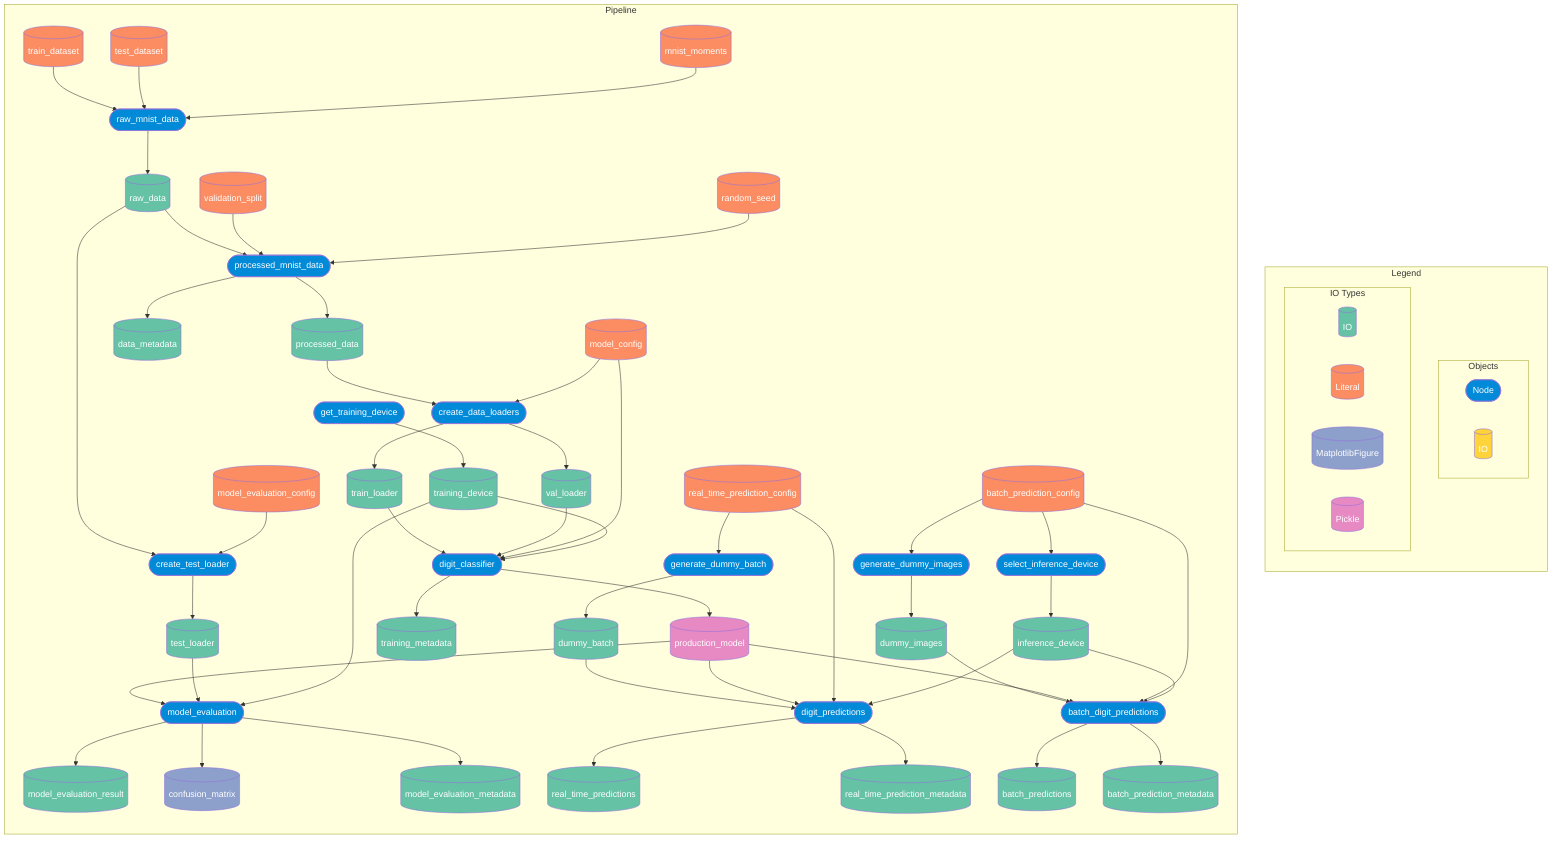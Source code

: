 graph TB
	subgraph legend["Legend"]
		direction TB
		subgraph Objects
			L0([Node]):::node
			L1[(IO)]:::io
		end
		subgraph IO Types
			L00[(IO)]:::io0
			L01[(Literal)]:::io1
			L02[(MatplotlibFigure)]:::io2
			L03[(Pickle)]:::io3
		end
	end

	IO0 --> raw_mnist_data
	IO1 --> raw_mnist_data
	IO2 --> raw_mnist_data
	raw_mnist_data --> IO3
	IO3 --> processed_mnist_data
	IO4 --> processed_mnist_data
	IO5 --> processed_mnist_data
	processed_mnist_data --> IO6
	processed_mnist_data --> IO7
	get_training_device --> IO8
	IO6 --> create_data_loaders
	IO9 --> create_data_loaders
	create_data_loaders --> IO10
	create_data_loaders --> IO11
	IO3 --> create_test_loader
	IO12 --> create_test_loader
	create_test_loader --> IO13
	IO10 --> digit_classifier
	IO11 --> digit_classifier
	IO9 --> digit_classifier
	IO8 --> digit_classifier
	digit_classifier --> IO14
	digit_classifier --> IO15
	IO16 --> select_inference_device
	select_inference_device --> IO17
	IO18 --> generate_dummy_batch
	generate_dummy_batch --> IO19
	IO16 --> generate_dummy_images
	generate_dummy_images --> IO20
	IO14 --> model_evaluation
	IO13 --> model_evaluation
	IO8 --> model_evaluation
	model_evaluation --> IO21
	model_evaluation --> IO22
	model_evaluation --> IO23
	IO19 --> digit_predictions
	IO14 --> digit_predictions
	IO18 --> digit_predictions
	IO17 --> digit_predictions
	digit_predictions --> IO24
	digit_predictions --> IO25
	IO20 --> batch_digit_predictions
	IO14 --> batch_digit_predictions
	IO16 --> batch_digit_predictions
	IO17 --> batch_digit_predictions
	batch_digit_predictions --> IO26
	batch_digit_predictions --> IO27

	subgraph pipeline["Pipeline"]
		direction TB
		raw_mnist_data([raw_mnist_data]):::node
		processed_mnist_data([processed_mnist_data]):::node
		get_training_device([get_training_device]):::node
		create_data_loaders([create_data_loaders]):::node
		create_test_loader([create_test_loader]):::node
		digit_classifier([digit_classifier]):::node
		select_inference_device([select_inference_device]):::node
		generate_dummy_batch([generate_dummy_batch]):::node
		generate_dummy_images([generate_dummy_images]):::node
		model_evaluation([model_evaluation]):::node
		digit_predictions([digit_predictions]):::node
		batch_digit_predictions([batch_digit_predictions]):::node
		IO0[(train_dataset)]:::io1
		IO1[(test_dataset)]:::io1
		IO2[(mnist_moments)]:::io1
		IO3[(raw_data)]:::io0
		IO4[(validation_split)]:::io1
		IO5[(random_seed)]:::io1
		IO6[(processed_data)]:::io0
		IO7[(data_metadata)]:::io0
		IO8[(training_device)]:::io0
		IO9[(model_config)]:::io1
		IO10[(train_loader)]:::io0
		IO11[(val_loader)]:::io0
		IO12[(model_evaluation_config)]:::io1
		IO13[(test_loader)]:::io0
		IO14[(production_model)]:::io3
		IO15[(training_metadata)]:::io0
		IO16[(batch_prediction_config)]:::io1
		IO17[(inference_device)]:::io0
		IO18[(real_time_prediction_config)]:::io1
		IO19[(dummy_batch)]:::io0
		IO20[(dummy_images)]:::io0
		IO21[(model_evaluation_result)]:::io0
		IO22[(confusion_matrix)]:::io2
		IO23[(model_evaluation_metadata)]:::io0
		IO24[(real_time_predictions)]:::io0
		IO25[(real_time_prediction_metadata)]:::io0
		IO26[(batch_predictions)]:::io0
		IO27[(batch_prediction_metadata)]:::io0
	end

	classDef node fill:#008AD7,color:#FFF
	classDef io fill:#FFD43B
	classDef io0 fill:#66c2a5
	classDef io1 fill:#fc8d62
	classDef io2 fill:#8da0cb
	classDef io3 fill:#e78ac3